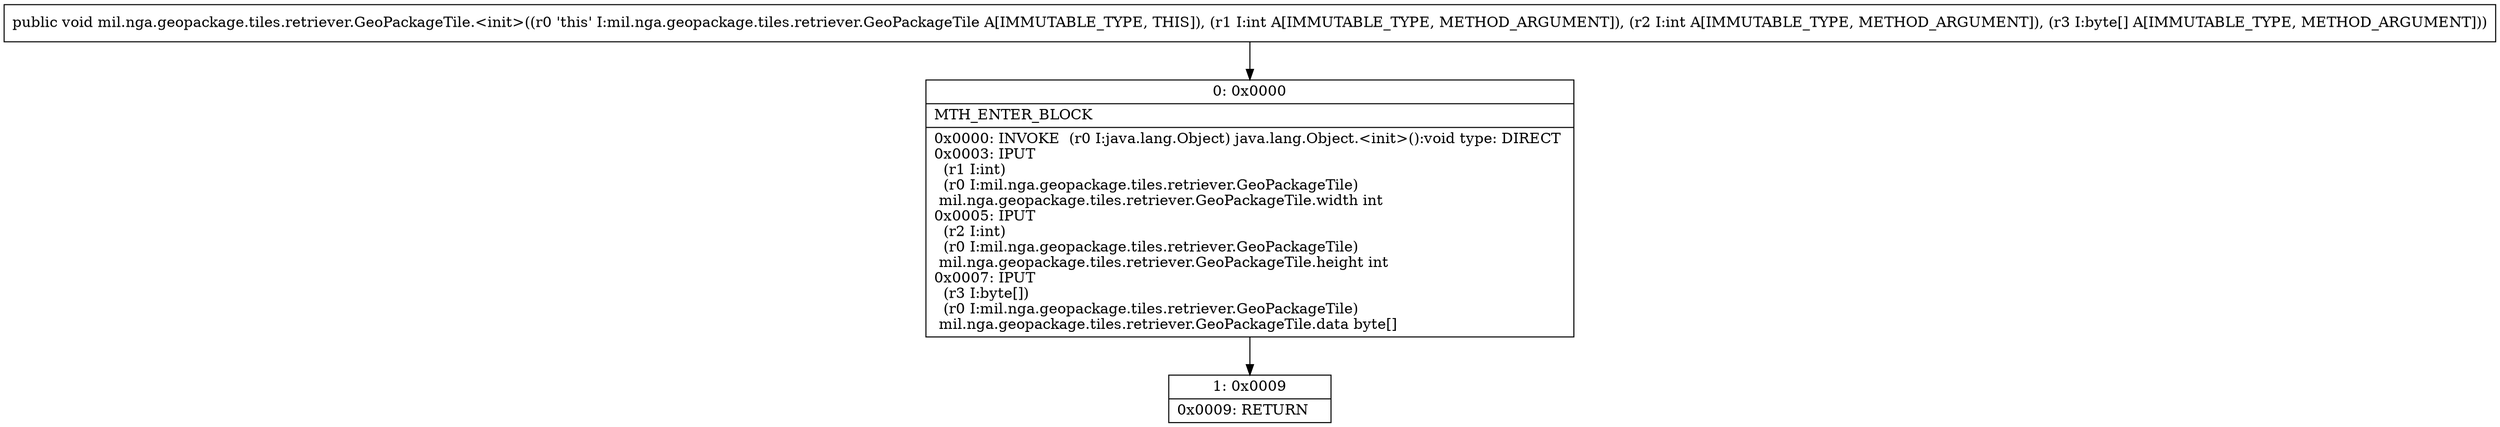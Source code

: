 digraph "CFG formil.nga.geopackage.tiles.retriever.GeoPackageTile.\<init\>(II[B)V" {
Node_0 [shape=record,label="{0\:\ 0x0000|MTH_ENTER_BLOCK\l|0x0000: INVOKE  (r0 I:java.lang.Object) java.lang.Object.\<init\>():void type: DIRECT \l0x0003: IPUT  \l  (r1 I:int)\l  (r0 I:mil.nga.geopackage.tiles.retriever.GeoPackageTile)\l mil.nga.geopackage.tiles.retriever.GeoPackageTile.width int \l0x0005: IPUT  \l  (r2 I:int)\l  (r0 I:mil.nga.geopackage.tiles.retriever.GeoPackageTile)\l mil.nga.geopackage.tiles.retriever.GeoPackageTile.height int \l0x0007: IPUT  \l  (r3 I:byte[])\l  (r0 I:mil.nga.geopackage.tiles.retriever.GeoPackageTile)\l mil.nga.geopackage.tiles.retriever.GeoPackageTile.data byte[] \l}"];
Node_1 [shape=record,label="{1\:\ 0x0009|0x0009: RETURN   \l}"];
MethodNode[shape=record,label="{public void mil.nga.geopackage.tiles.retriever.GeoPackageTile.\<init\>((r0 'this' I:mil.nga.geopackage.tiles.retriever.GeoPackageTile A[IMMUTABLE_TYPE, THIS]), (r1 I:int A[IMMUTABLE_TYPE, METHOD_ARGUMENT]), (r2 I:int A[IMMUTABLE_TYPE, METHOD_ARGUMENT]), (r3 I:byte[] A[IMMUTABLE_TYPE, METHOD_ARGUMENT])) }"];
MethodNode -> Node_0;
Node_0 -> Node_1;
}

